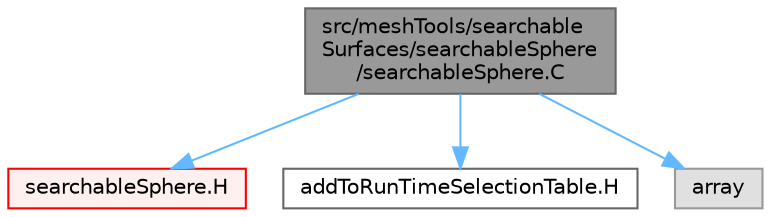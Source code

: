 digraph "src/meshTools/searchableSurfaces/searchableSphere/searchableSphere.C"
{
 // LATEX_PDF_SIZE
  bgcolor="transparent";
  edge [fontname=Helvetica,fontsize=10,labelfontname=Helvetica,labelfontsize=10];
  node [fontname=Helvetica,fontsize=10,shape=box,height=0.2,width=0.4];
  Node1 [id="Node000001",label="src/meshTools/searchable\lSurfaces/searchableSphere\l/searchableSphere.C",height=0.2,width=0.4,color="gray40", fillcolor="grey60", style="filled", fontcolor="black",tooltip="The search for nearest point on an ellipse or ellipsoid follows the description given by Geometric To..."];
  Node1 -> Node2 [id="edge1_Node000001_Node000002",color="steelblue1",style="solid",tooltip=" "];
  Node2 [id="Node000002",label="searchableSphere.H",height=0.2,width=0.4,color="red", fillcolor="#FFF0F0", style="filled",URL="$searchableSphere_8H.html",tooltip=" "];
  Node1 -> Node244 [id="edge2_Node000001_Node000244",color="steelblue1",style="solid",tooltip=" "];
  Node244 [id="Node000244",label="addToRunTimeSelectionTable.H",height=0.2,width=0.4,color="grey40", fillcolor="white", style="filled",URL="$addToRunTimeSelectionTable_8H.html",tooltip="Macros for easy insertion into run-time selection tables."];
  Node1 -> Node245 [id="edge3_Node000001_Node000245",color="steelblue1",style="solid",tooltip=" "];
  Node245 [id="Node000245",label="array",height=0.2,width=0.4,color="grey60", fillcolor="#E0E0E0", style="filled",tooltip=" "];
}

